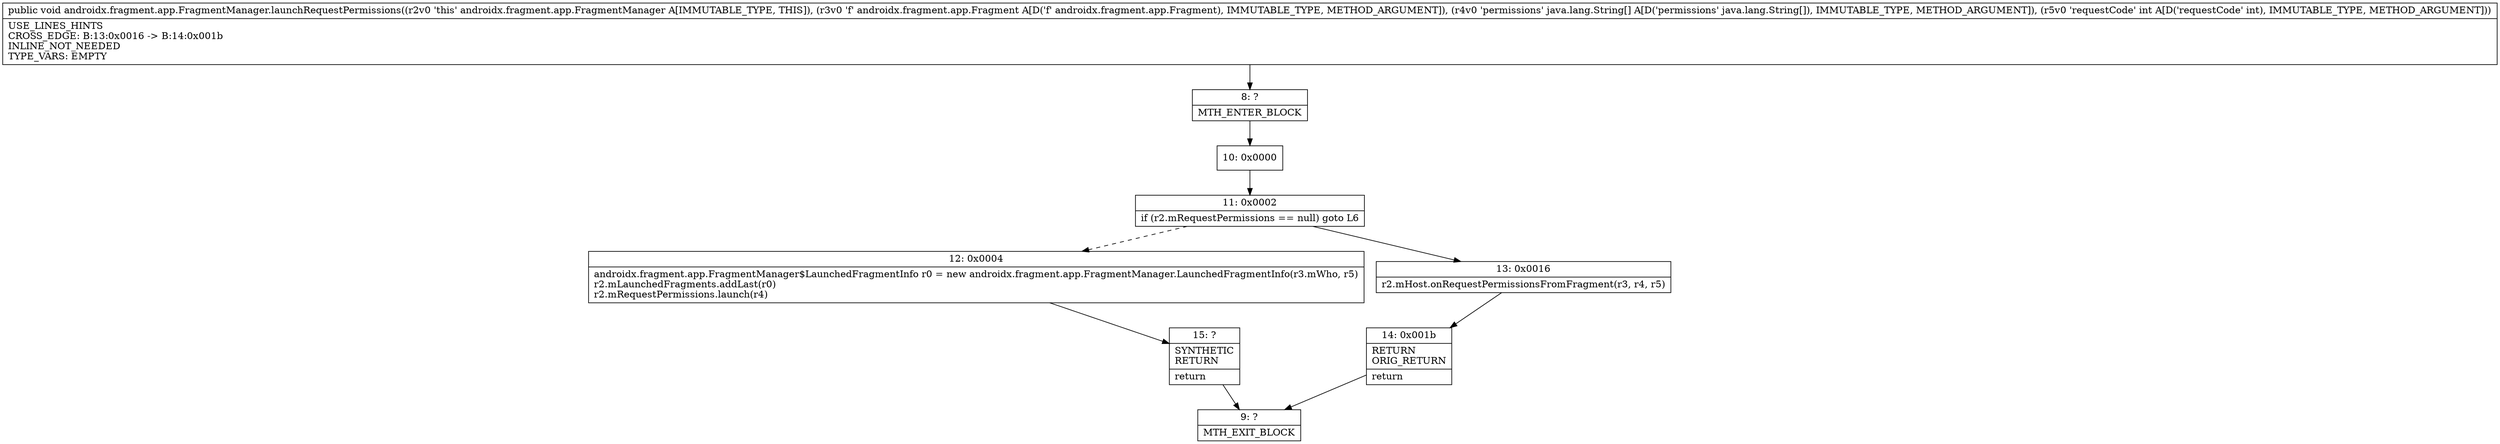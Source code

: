 digraph "CFG forandroidx.fragment.app.FragmentManager.launchRequestPermissions(Landroidx\/fragment\/app\/Fragment;[Ljava\/lang\/String;I)V" {
Node_8 [shape=record,label="{8\:\ ?|MTH_ENTER_BLOCK\l}"];
Node_10 [shape=record,label="{10\:\ 0x0000}"];
Node_11 [shape=record,label="{11\:\ 0x0002|if (r2.mRequestPermissions == null) goto L6\l}"];
Node_12 [shape=record,label="{12\:\ 0x0004|androidx.fragment.app.FragmentManager$LaunchedFragmentInfo r0 = new androidx.fragment.app.FragmentManager.LaunchedFragmentInfo(r3.mWho, r5)\lr2.mLaunchedFragments.addLast(r0)\lr2.mRequestPermissions.launch(r4)\l}"];
Node_15 [shape=record,label="{15\:\ ?|SYNTHETIC\lRETURN\l|return\l}"];
Node_9 [shape=record,label="{9\:\ ?|MTH_EXIT_BLOCK\l}"];
Node_13 [shape=record,label="{13\:\ 0x0016|r2.mHost.onRequestPermissionsFromFragment(r3, r4, r5)\l}"];
Node_14 [shape=record,label="{14\:\ 0x001b|RETURN\lORIG_RETURN\l|return\l}"];
MethodNode[shape=record,label="{public void androidx.fragment.app.FragmentManager.launchRequestPermissions((r2v0 'this' androidx.fragment.app.FragmentManager A[IMMUTABLE_TYPE, THIS]), (r3v0 'f' androidx.fragment.app.Fragment A[D('f' androidx.fragment.app.Fragment), IMMUTABLE_TYPE, METHOD_ARGUMENT]), (r4v0 'permissions' java.lang.String[] A[D('permissions' java.lang.String[]), IMMUTABLE_TYPE, METHOD_ARGUMENT]), (r5v0 'requestCode' int A[D('requestCode' int), IMMUTABLE_TYPE, METHOD_ARGUMENT]))  | USE_LINES_HINTS\lCROSS_EDGE: B:13:0x0016 \-\> B:14:0x001b\lINLINE_NOT_NEEDED\lTYPE_VARS: EMPTY\l}"];
MethodNode -> Node_8;Node_8 -> Node_10;
Node_10 -> Node_11;
Node_11 -> Node_12[style=dashed];
Node_11 -> Node_13;
Node_12 -> Node_15;
Node_15 -> Node_9;
Node_13 -> Node_14;
Node_14 -> Node_9;
}

